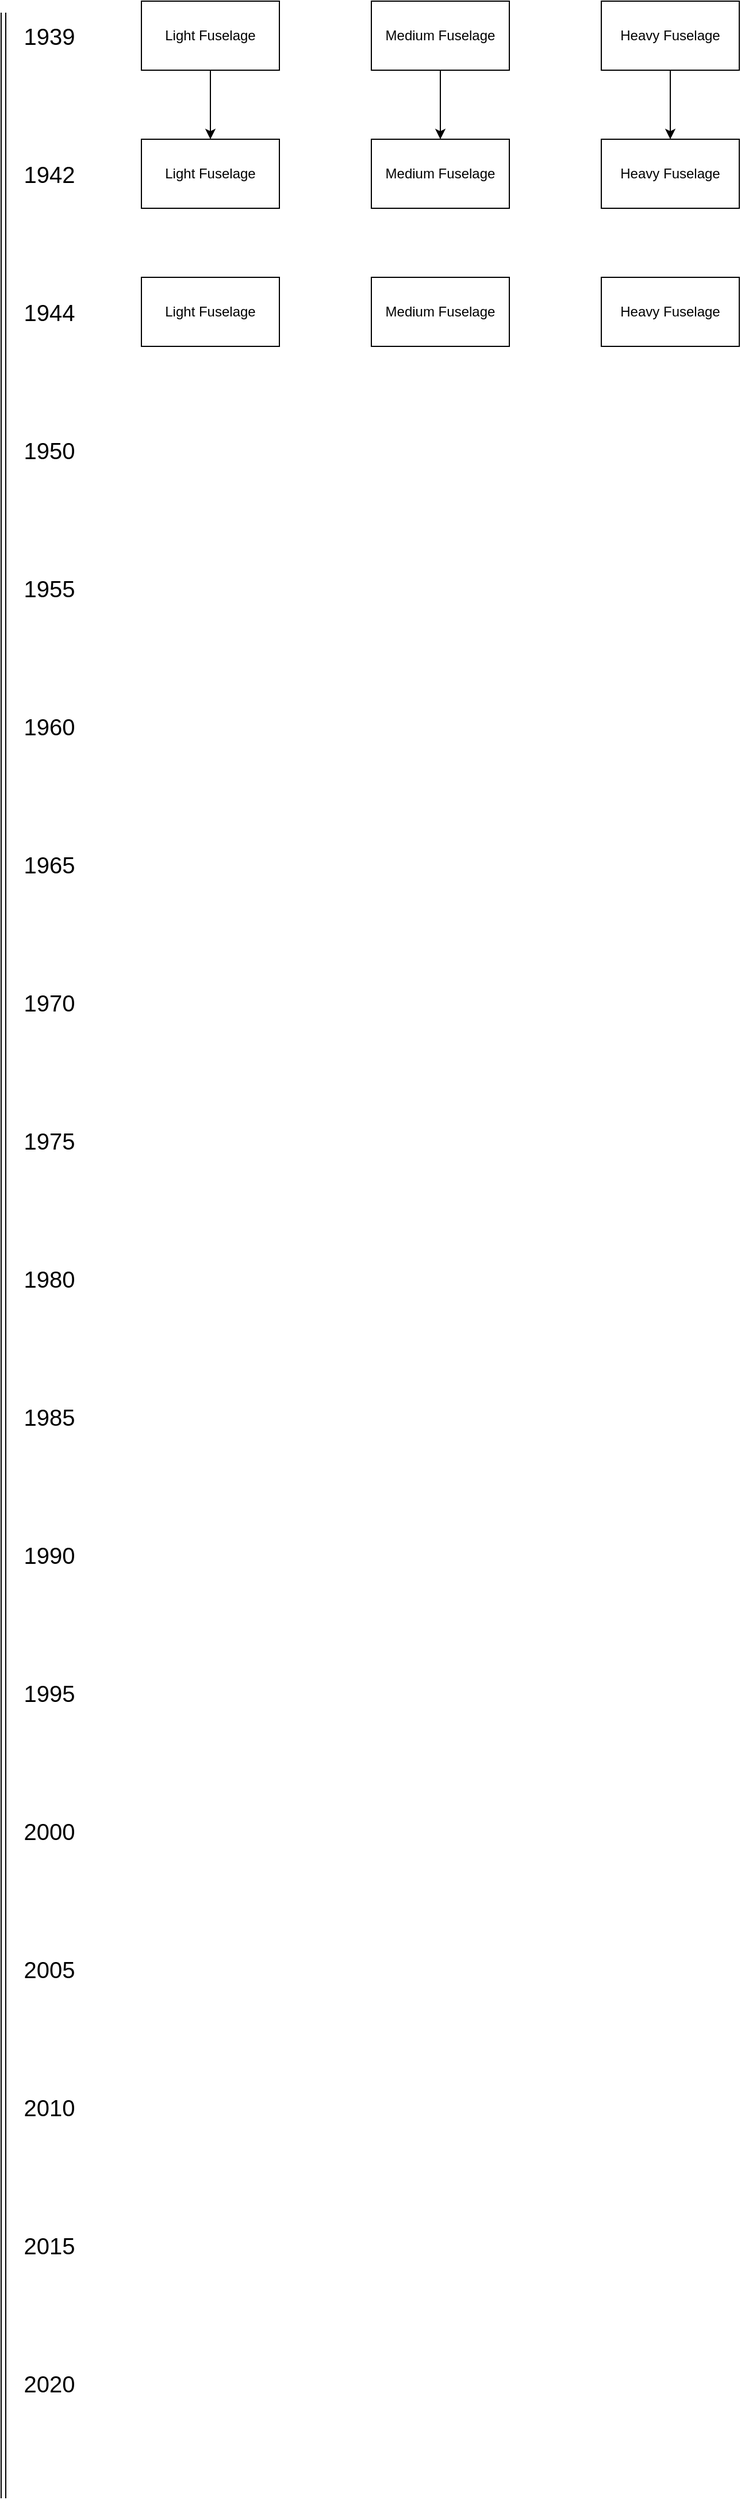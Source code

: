 <mxfile version="22.1.16" type="device">
  <diagram name="Page-1" id="m17slh2YwD8qYVK6KD2z">
    <mxGraphModel dx="-4835" dy="823" grid="1" gridSize="10" guides="1" tooltips="1" connect="1" arrows="1" fold="1" page="1" pageScale="1" pageWidth="850" pageHeight="1100" math="0" shadow="0">
      <root>
        <mxCell id="0" />
        <mxCell id="1" parent="0" />
        <mxCell id="1wRSw6SAuOV-x2IvcWci-10" value="" style="edgeStyle=orthogonalEdgeStyle;rounded=0;orthogonalLoop=1;jettySize=auto;html=1;" edge="1" parent="1" source="E1iKQa36yIhPLWWqF0z3-1" target="1wRSw6SAuOV-x2IvcWci-9">
          <mxGeometry relative="1" as="geometry" />
        </mxCell>
        <mxCell id="E1iKQa36yIhPLWWqF0z3-1" value="&lt;div&gt;Light Fuselage&lt;/div&gt;" style="rounded=0;whiteSpace=wrap;html=1;fontSize=12;" parent="1" vertex="1">
          <mxGeometry x="6080" y="30" width="120" height="60" as="geometry" />
        </mxCell>
        <mxCell id="E1iKQa36yIhPLWWqF0z3-2" value="" style="shape=link;html=1;rounded=0;" parent="1" edge="1">
          <mxGeometry width="100" relative="1" as="geometry">
            <mxPoint x="5960" y="40" as="sourcePoint" />
            <mxPoint x="5960" y="2200" as="targetPoint" />
          </mxGeometry>
        </mxCell>
        <mxCell id="E1iKQa36yIhPLWWqF0z3-3" value="&lt;font style=&quot;font-size: 20px;&quot;&gt;1950&lt;/font&gt;" style="text;html=1;strokeColor=none;fillColor=none;align=center;verticalAlign=middle;whiteSpace=wrap;rounded=0;" parent="1" vertex="1">
          <mxGeometry x="5960" y="400" width="80" height="40" as="geometry" />
        </mxCell>
        <mxCell id="E1iKQa36yIhPLWWqF0z3-4" value="&lt;font style=&quot;font-size: 20px;&quot;&gt;1955&lt;/font&gt;" style="text;html=1;strokeColor=none;fillColor=none;align=center;verticalAlign=middle;whiteSpace=wrap;rounded=0;" parent="1" vertex="1">
          <mxGeometry x="5960" y="520" width="80" height="40" as="geometry" />
        </mxCell>
        <mxCell id="E1iKQa36yIhPLWWqF0z3-5" value="&lt;font style=&quot;font-size: 20px;&quot;&gt;1960&lt;/font&gt;" style="text;html=1;strokeColor=none;fillColor=none;align=center;verticalAlign=middle;whiteSpace=wrap;rounded=0;" parent="1" vertex="1">
          <mxGeometry x="5960" y="640" width="80" height="40" as="geometry" />
        </mxCell>
        <mxCell id="E1iKQa36yIhPLWWqF0z3-6" value="&lt;font style=&quot;font-size: 20px;&quot;&gt;1965&lt;/font&gt;" style="text;html=1;strokeColor=none;fillColor=none;align=center;verticalAlign=middle;whiteSpace=wrap;rounded=0;" parent="1" vertex="1">
          <mxGeometry x="5960" y="760" width="80" height="40" as="geometry" />
        </mxCell>
        <mxCell id="E1iKQa36yIhPLWWqF0z3-7" value="&lt;font style=&quot;font-size: 20px;&quot;&gt;1970&lt;/font&gt;" style="text;html=1;strokeColor=none;fillColor=none;align=center;verticalAlign=middle;whiteSpace=wrap;rounded=0;" parent="1" vertex="1">
          <mxGeometry x="5960" y="880" width="80" height="40" as="geometry" />
        </mxCell>
        <mxCell id="E1iKQa36yIhPLWWqF0z3-8" value="&lt;font style=&quot;font-size: 20px;&quot;&gt;1975&lt;/font&gt;" style="text;html=1;strokeColor=none;fillColor=none;align=center;verticalAlign=middle;whiteSpace=wrap;rounded=0;" parent="1" vertex="1">
          <mxGeometry x="5960" y="1000" width="80" height="40" as="geometry" />
        </mxCell>
        <mxCell id="E1iKQa36yIhPLWWqF0z3-9" value="&lt;font style=&quot;font-size: 20px;&quot;&gt;1980&lt;/font&gt;" style="text;html=1;strokeColor=none;fillColor=none;align=center;verticalAlign=middle;whiteSpace=wrap;rounded=0;" parent="1" vertex="1">
          <mxGeometry x="5960" y="1120" width="80" height="40" as="geometry" />
        </mxCell>
        <mxCell id="E1iKQa36yIhPLWWqF0z3-10" value="&lt;font style=&quot;font-size: 20px;&quot;&gt;1985&lt;/font&gt;" style="text;html=1;strokeColor=none;fillColor=none;align=center;verticalAlign=middle;whiteSpace=wrap;rounded=0;" parent="1" vertex="1">
          <mxGeometry x="5960" y="1240" width="80" height="40" as="geometry" />
        </mxCell>
        <mxCell id="E1iKQa36yIhPLWWqF0z3-11" value="&lt;font style=&quot;font-size: 20px;&quot;&gt;1990&lt;/font&gt;" style="text;html=1;strokeColor=none;fillColor=none;align=center;verticalAlign=middle;whiteSpace=wrap;rounded=0;" parent="1" vertex="1">
          <mxGeometry x="5960" y="1360" width="80" height="40" as="geometry" />
        </mxCell>
        <mxCell id="E1iKQa36yIhPLWWqF0z3-12" value="&lt;font style=&quot;font-size: 20px;&quot;&gt;1995&lt;/font&gt;" style="text;html=1;strokeColor=none;fillColor=none;align=center;verticalAlign=middle;whiteSpace=wrap;rounded=0;" parent="1" vertex="1">
          <mxGeometry x="5960" y="1480" width="80" height="40" as="geometry" />
        </mxCell>
        <mxCell id="E1iKQa36yIhPLWWqF0z3-13" value="&lt;font style=&quot;font-size: 20px;&quot;&gt;2000&lt;/font&gt;" style="text;html=1;strokeColor=none;fillColor=none;align=center;verticalAlign=middle;whiteSpace=wrap;rounded=0;" parent="1" vertex="1">
          <mxGeometry x="5960" y="1600" width="80" height="40" as="geometry" />
        </mxCell>
        <mxCell id="E1iKQa36yIhPLWWqF0z3-14" value="&lt;font style=&quot;font-size: 20px;&quot;&gt;2005&lt;/font&gt;" style="text;html=1;strokeColor=none;fillColor=none;align=center;verticalAlign=middle;whiteSpace=wrap;rounded=0;" parent="1" vertex="1">
          <mxGeometry x="5960" y="1720" width="80" height="40" as="geometry" />
        </mxCell>
        <mxCell id="E1iKQa36yIhPLWWqF0z3-15" value="&lt;font style=&quot;font-size: 20px;&quot;&gt;2010&lt;/font&gt;" style="text;html=1;strokeColor=none;fillColor=none;align=center;verticalAlign=middle;whiteSpace=wrap;rounded=0;" parent="1" vertex="1">
          <mxGeometry x="5960" y="1840" width="80" height="40" as="geometry" />
        </mxCell>
        <mxCell id="E1iKQa36yIhPLWWqF0z3-16" value="&lt;font style=&quot;font-size: 20px;&quot;&gt;2020&lt;/font&gt;" style="text;html=1;strokeColor=none;fillColor=none;align=center;verticalAlign=middle;whiteSpace=wrap;rounded=0;" parent="1" vertex="1">
          <mxGeometry x="5960" y="2080" width="80" height="40" as="geometry" />
        </mxCell>
        <mxCell id="E1iKQa36yIhPLWWqF0z3-17" value="&lt;font style=&quot;font-size: 20px;&quot;&gt;2015&lt;/font&gt;" style="text;html=1;strokeColor=none;fillColor=none;align=center;verticalAlign=middle;whiteSpace=wrap;rounded=0;" parent="1" vertex="1">
          <mxGeometry x="5960" y="1960" width="80" height="40" as="geometry" />
        </mxCell>
        <mxCell id="E1iKQa36yIhPLWWqF0z3-18" value="&lt;span style=&quot;font-size: 20px;&quot;&gt;1939&lt;/span&gt;" style="text;html=1;strokeColor=none;fillColor=none;align=center;verticalAlign=middle;whiteSpace=wrap;rounded=0;" parent="1" vertex="1">
          <mxGeometry x="5960" y="40" width="80" height="40" as="geometry" />
        </mxCell>
        <mxCell id="E1iKQa36yIhPLWWqF0z3-19" value="&lt;span style=&quot;font-size: 20px;&quot;&gt;1942&lt;/span&gt;" style="text;html=1;strokeColor=none;fillColor=none;align=center;verticalAlign=middle;whiteSpace=wrap;rounded=0;" parent="1" vertex="1">
          <mxGeometry x="5960" y="160" width="80" height="40" as="geometry" />
        </mxCell>
        <mxCell id="E1iKQa36yIhPLWWqF0z3-20" value="&lt;span style=&quot;font-size: 20px;&quot;&gt;1944&lt;/span&gt;" style="text;html=1;strokeColor=none;fillColor=none;align=center;verticalAlign=middle;whiteSpace=wrap;rounded=0;" parent="1" vertex="1">
          <mxGeometry x="5960" y="280" width="80" height="40" as="geometry" />
        </mxCell>
        <mxCell id="1wRSw6SAuOV-x2IvcWci-8" value="" style="edgeStyle=orthogonalEdgeStyle;rounded=0;orthogonalLoop=1;jettySize=auto;html=1;" edge="1" parent="1" source="1wRSw6SAuOV-x2IvcWci-1" target="1wRSw6SAuOV-x2IvcWci-7">
          <mxGeometry relative="1" as="geometry" />
        </mxCell>
        <mxCell id="1wRSw6SAuOV-x2IvcWci-1" value="&lt;div&gt;Medium Fuselage&lt;/div&gt;" style="rounded=0;whiteSpace=wrap;html=1;fontSize=12;" vertex="1" parent="1">
          <mxGeometry x="6280" y="30" width="120" height="60" as="geometry" />
        </mxCell>
        <mxCell id="1wRSw6SAuOV-x2IvcWci-6" value="" style="edgeStyle=orthogonalEdgeStyle;rounded=0;orthogonalLoop=1;jettySize=auto;html=1;" edge="1" parent="1" source="1wRSw6SAuOV-x2IvcWci-4" target="1wRSw6SAuOV-x2IvcWci-5">
          <mxGeometry relative="1" as="geometry" />
        </mxCell>
        <mxCell id="1wRSw6SAuOV-x2IvcWci-4" value="&lt;div&gt;Heavy Fuselage&lt;/div&gt;" style="rounded=0;whiteSpace=wrap;html=1;fontSize=12;" vertex="1" parent="1">
          <mxGeometry x="6480" y="30" width="120" height="60" as="geometry" />
        </mxCell>
        <mxCell id="1wRSw6SAuOV-x2IvcWci-5" value="&lt;div&gt;Heavy Fuselage&lt;/div&gt;" style="rounded=0;whiteSpace=wrap;html=1;fontSize=12;" vertex="1" parent="1">
          <mxGeometry x="6480" y="150" width="120" height="60" as="geometry" />
        </mxCell>
        <mxCell id="1wRSw6SAuOV-x2IvcWci-7" value="&lt;div&gt;Medium Fuselage&lt;/div&gt;" style="rounded=0;whiteSpace=wrap;html=1;fontSize=12;" vertex="1" parent="1">
          <mxGeometry x="6280" y="150" width="120" height="60" as="geometry" />
        </mxCell>
        <mxCell id="1wRSw6SAuOV-x2IvcWci-9" value="&lt;div&gt;Light Fuselage&lt;/div&gt;" style="rounded=0;whiteSpace=wrap;html=1;fontSize=12;" vertex="1" parent="1">
          <mxGeometry x="6080" y="150" width="120" height="60" as="geometry" />
        </mxCell>
        <mxCell id="1wRSw6SAuOV-x2IvcWci-12" value="&lt;div&gt;Heavy Fuselage&lt;/div&gt;" style="rounded=0;whiteSpace=wrap;html=1;fontSize=12;" vertex="1" parent="1">
          <mxGeometry x="6480" y="270" width="120" height="60" as="geometry" />
        </mxCell>
        <mxCell id="1wRSw6SAuOV-x2IvcWci-13" value="&lt;div&gt;Medium Fuselage&lt;/div&gt;" style="rounded=0;whiteSpace=wrap;html=1;fontSize=12;" vertex="1" parent="1">
          <mxGeometry x="6280" y="270" width="120" height="60" as="geometry" />
        </mxCell>
        <mxCell id="1wRSw6SAuOV-x2IvcWci-14" value="&lt;div&gt;Light Fuselage&lt;/div&gt;" style="rounded=0;whiteSpace=wrap;html=1;fontSize=12;" vertex="1" parent="1">
          <mxGeometry x="6080" y="270" width="120" height="60" as="geometry" />
        </mxCell>
      </root>
    </mxGraphModel>
  </diagram>
</mxfile>
